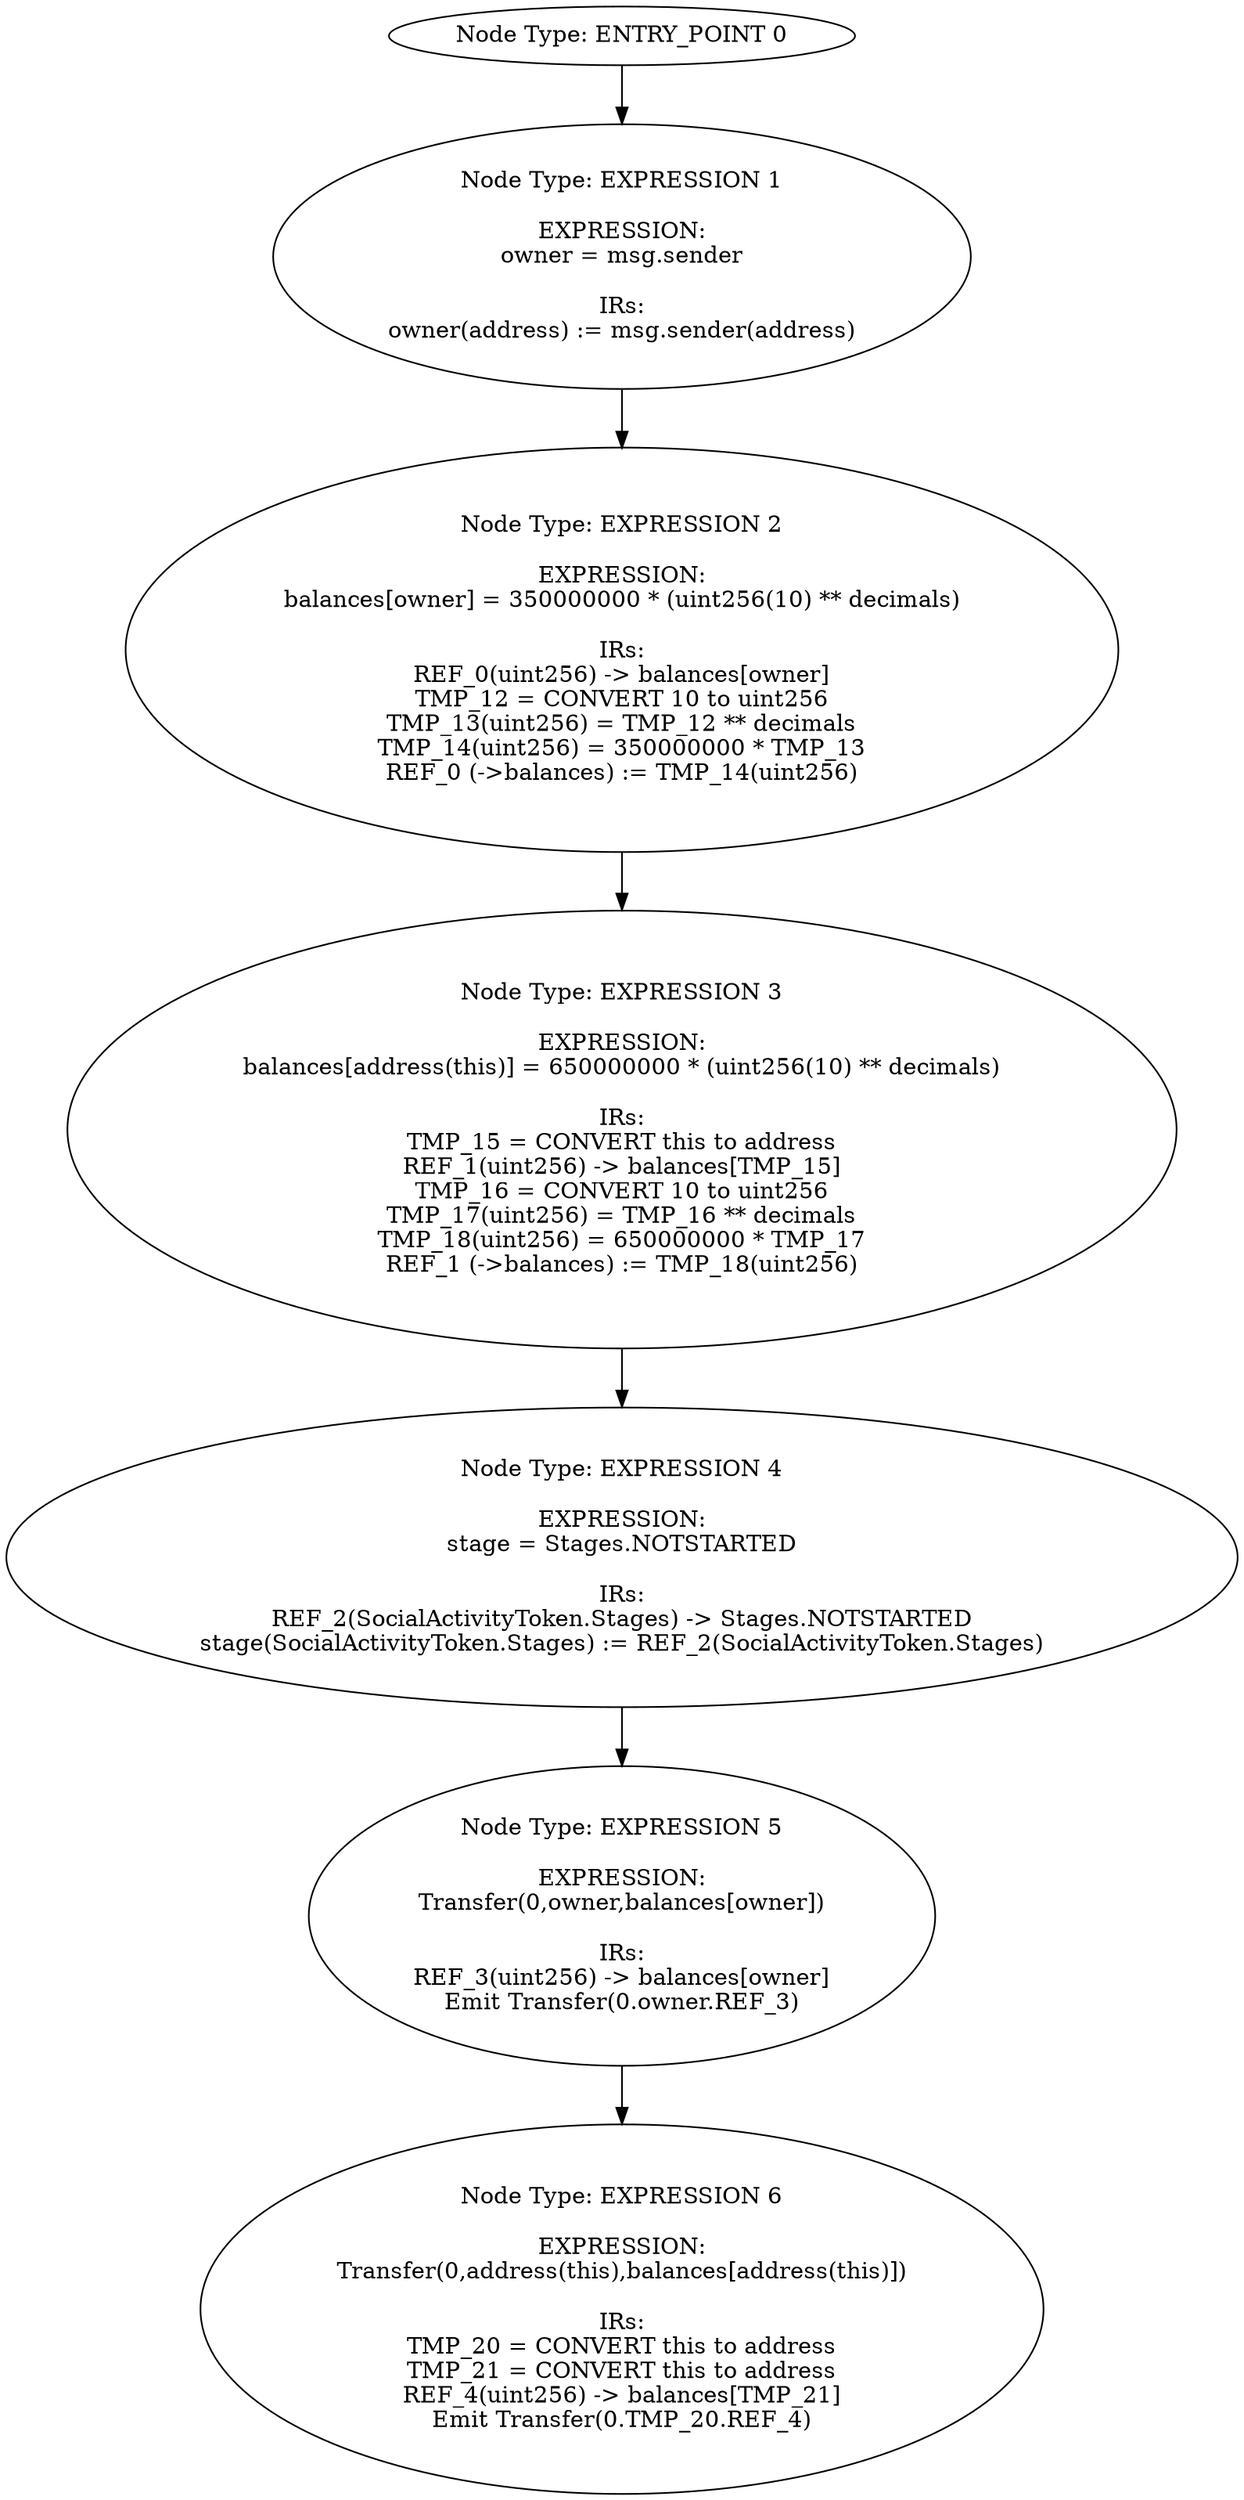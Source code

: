 digraph{
0[label="Node Type: ENTRY_POINT 0
"];
0->1;
1[label="Node Type: EXPRESSION 1

EXPRESSION:
owner = msg.sender

IRs:
owner(address) := msg.sender(address)"];
1->2;
2[label="Node Type: EXPRESSION 2

EXPRESSION:
balances[owner] = 350000000 * (uint256(10) ** decimals)

IRs:
REF_0(uint256) -> balances[owner]
TMP_12 = CONVERT 10 to uint256
TMP_13(uint256) = TMP_12 ** decimals
TMP_14(uint256) = 350000000 * TMP_13
REF_0 (->balances) := TMP_14(uint256)"];
2->3;
3[label="Node Type: EXPRESSION 3

EXPRESSION:
balances[address(this)] = 650000000 * (uint256(10) ** decimals)

IRs:
TMP_15 = CONVERT this to address
REF_1(uint256) -> balances[TMP_15]
TMP_16 = CONVERT 10 to uint256
TMP_17(uint256) = TMP_16 ** decimals
TMP_18(uint256) = 650000000 * TMP_17
REF_1 (->balances) := TMP_18(uint256)"];
3->4;
4[label="Node Type: EXPRESSION 4

EXPRESSION:
stage = Stages.NOTSTARTED

IRs:
REF_2(SocialActivityToken.Stages) -> Stages.NOTSTARTED
stage(SocialActivityToken.Stages) := REF_2(SocialActivityToken.Stages)"];
4->5;
5[label="Node Type: EXPRESSION 5

EXPRESSION:
Transfer(0,owner,balances[owner])

IRs:
REF_3(uint256) -> balances[owner]
Emit Transfer(0.owner.REF_3)"];
5->6;
6[label="Node Type: EXPRESSION 6

EXPRESSION:
Transfer(0,address(this),balances[address(this)])

IRs:
TMP_20 = CONVERT this to address
TMP_21 = CONVERT this to address
REF_4(uint256) -> balances[TMP_21]
Emit Transfer(0.TMP_20.REF_4)"];
}
